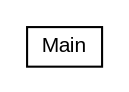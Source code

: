 #!/usr/local/bin/dot
#
# Class diagram 
# Generated by UMLGraph version R5_6 (http://www.umlgraph.org/)
#

digraph G {
	edge [fontname="arial",fontsize=10,labelfontname="arial",labelfontsize=10];
	node [fontname="arial",fontsize=10,shape=plaintext];
	nodesep=0.25;
	ranksep=0.5;
	// org.thoughtworks.game.main.Main
	c3572 [label=<<table title="org.thoughtworks.game.main.Main" border="0" cellborder="1" cellspacing="0" cellpadding="2" port="p" href="./Main.html">
		<tr><td><table border="0" cellspacing="0" cellpadding="1">
<tr><td align="center" balign="center"> Main </td></tr>
		</table></td></tr>
		</table>>, URL="./Main.html", fontname="arial", fontcolor="black", fontsize=10.0];
}


